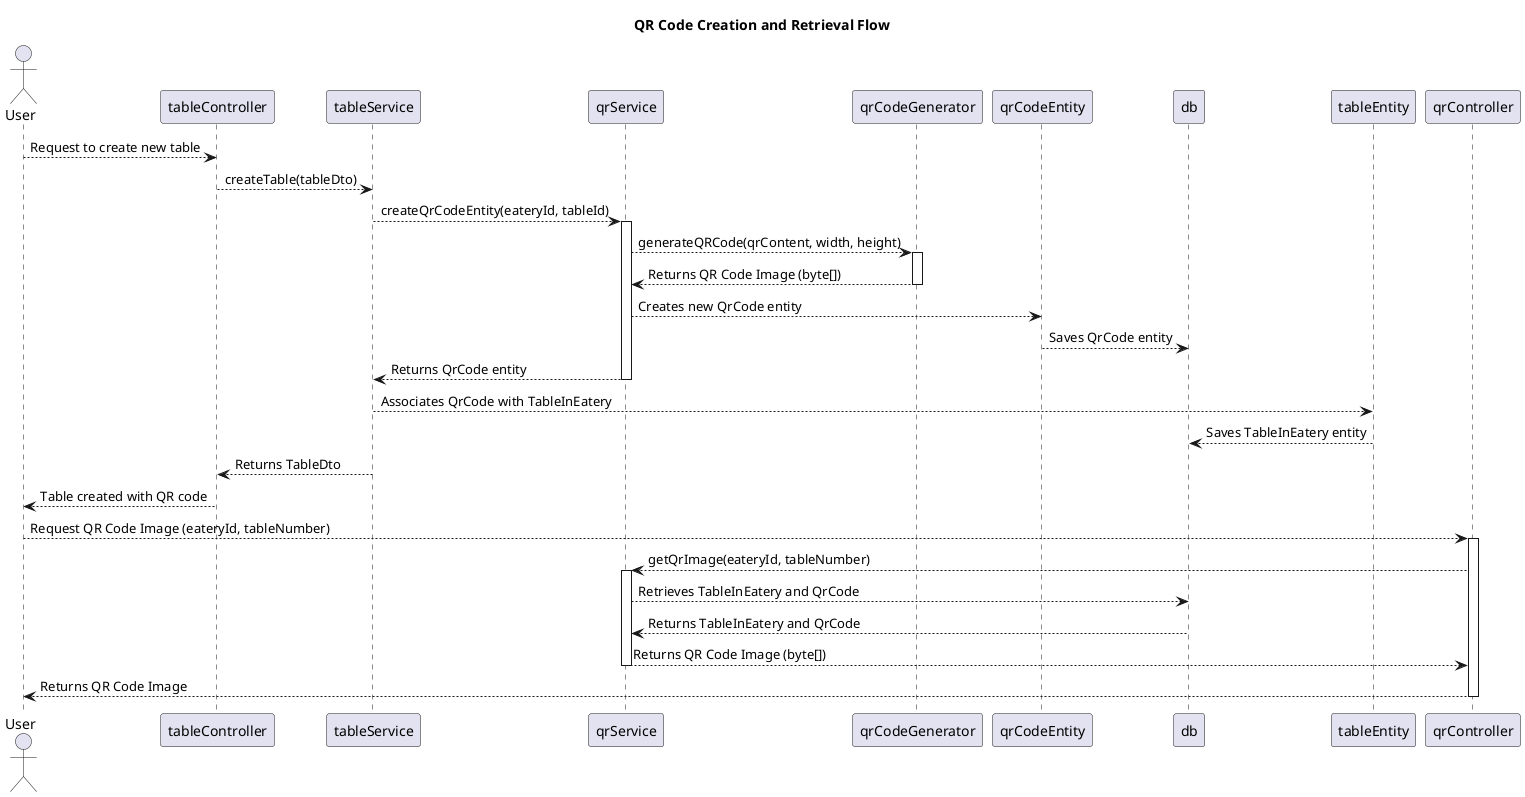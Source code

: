 @startuml

title QR Code Creation and Retrieval Flow

actor User as user



user --> tableController : Request to create new table
tableController --> tableService : createTable(tableDto)

tableService --> qrService : createQrCodeEntity(eateryId, tableId)
activate qrService
qrService --> qrCodeGenerator : generateQRCode(qrContent, width, height)
activate qrCodeGenerator
qrCodeGenerator --> qrService : Returns QR Code Image (byte[])
deactivate qrCodeGenerator

qrService --> qrCodeEntity : Creates new QrCode entity
qrCodeEntity --> db : Saves QrCode entity
qrService --> tableService : Returns QrCode entity
deactivate qrService

tableService --> tableEntity : Associates QrCode with TableInEatery
tableEntity --> db : Saves TableInEatery entity
tableService --> tableController : Returns TableDto
tableController --> user : Table created with QR code

user --> qrController : Request QR Code Image (eateryId, tableNumber)
activate qrController
qrController --> qrService : getQrImage(eateryId, tableNumber)
activate qrService
qrService --> db : Retrieves TableInEatery and QrCode
db --> qrService : Returns TableInEatery and QrCode
qrService --> qrController : Returns QR Code Image (byte[])
deactivate qrService
qrController --> user : Returns QR Code Image
deactivate qrController

@enduml